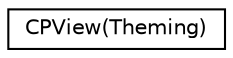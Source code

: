 digraph "Graphical Class Hierarchy"
{
  edge [fontname="Helvetica",fontsize="10",labelfontname="Helvetica",labelfontsize="10"];
  node [fontname="Helvetica",fontsize="10",shape=record];
  rankdir="LR";
  Node1 [label="CPView(Theming)",height=0.2,width=0.4,color="black", fillcolor="white", style="filled",URL="$category_c_p_view_07_theming_08.html"];
}
